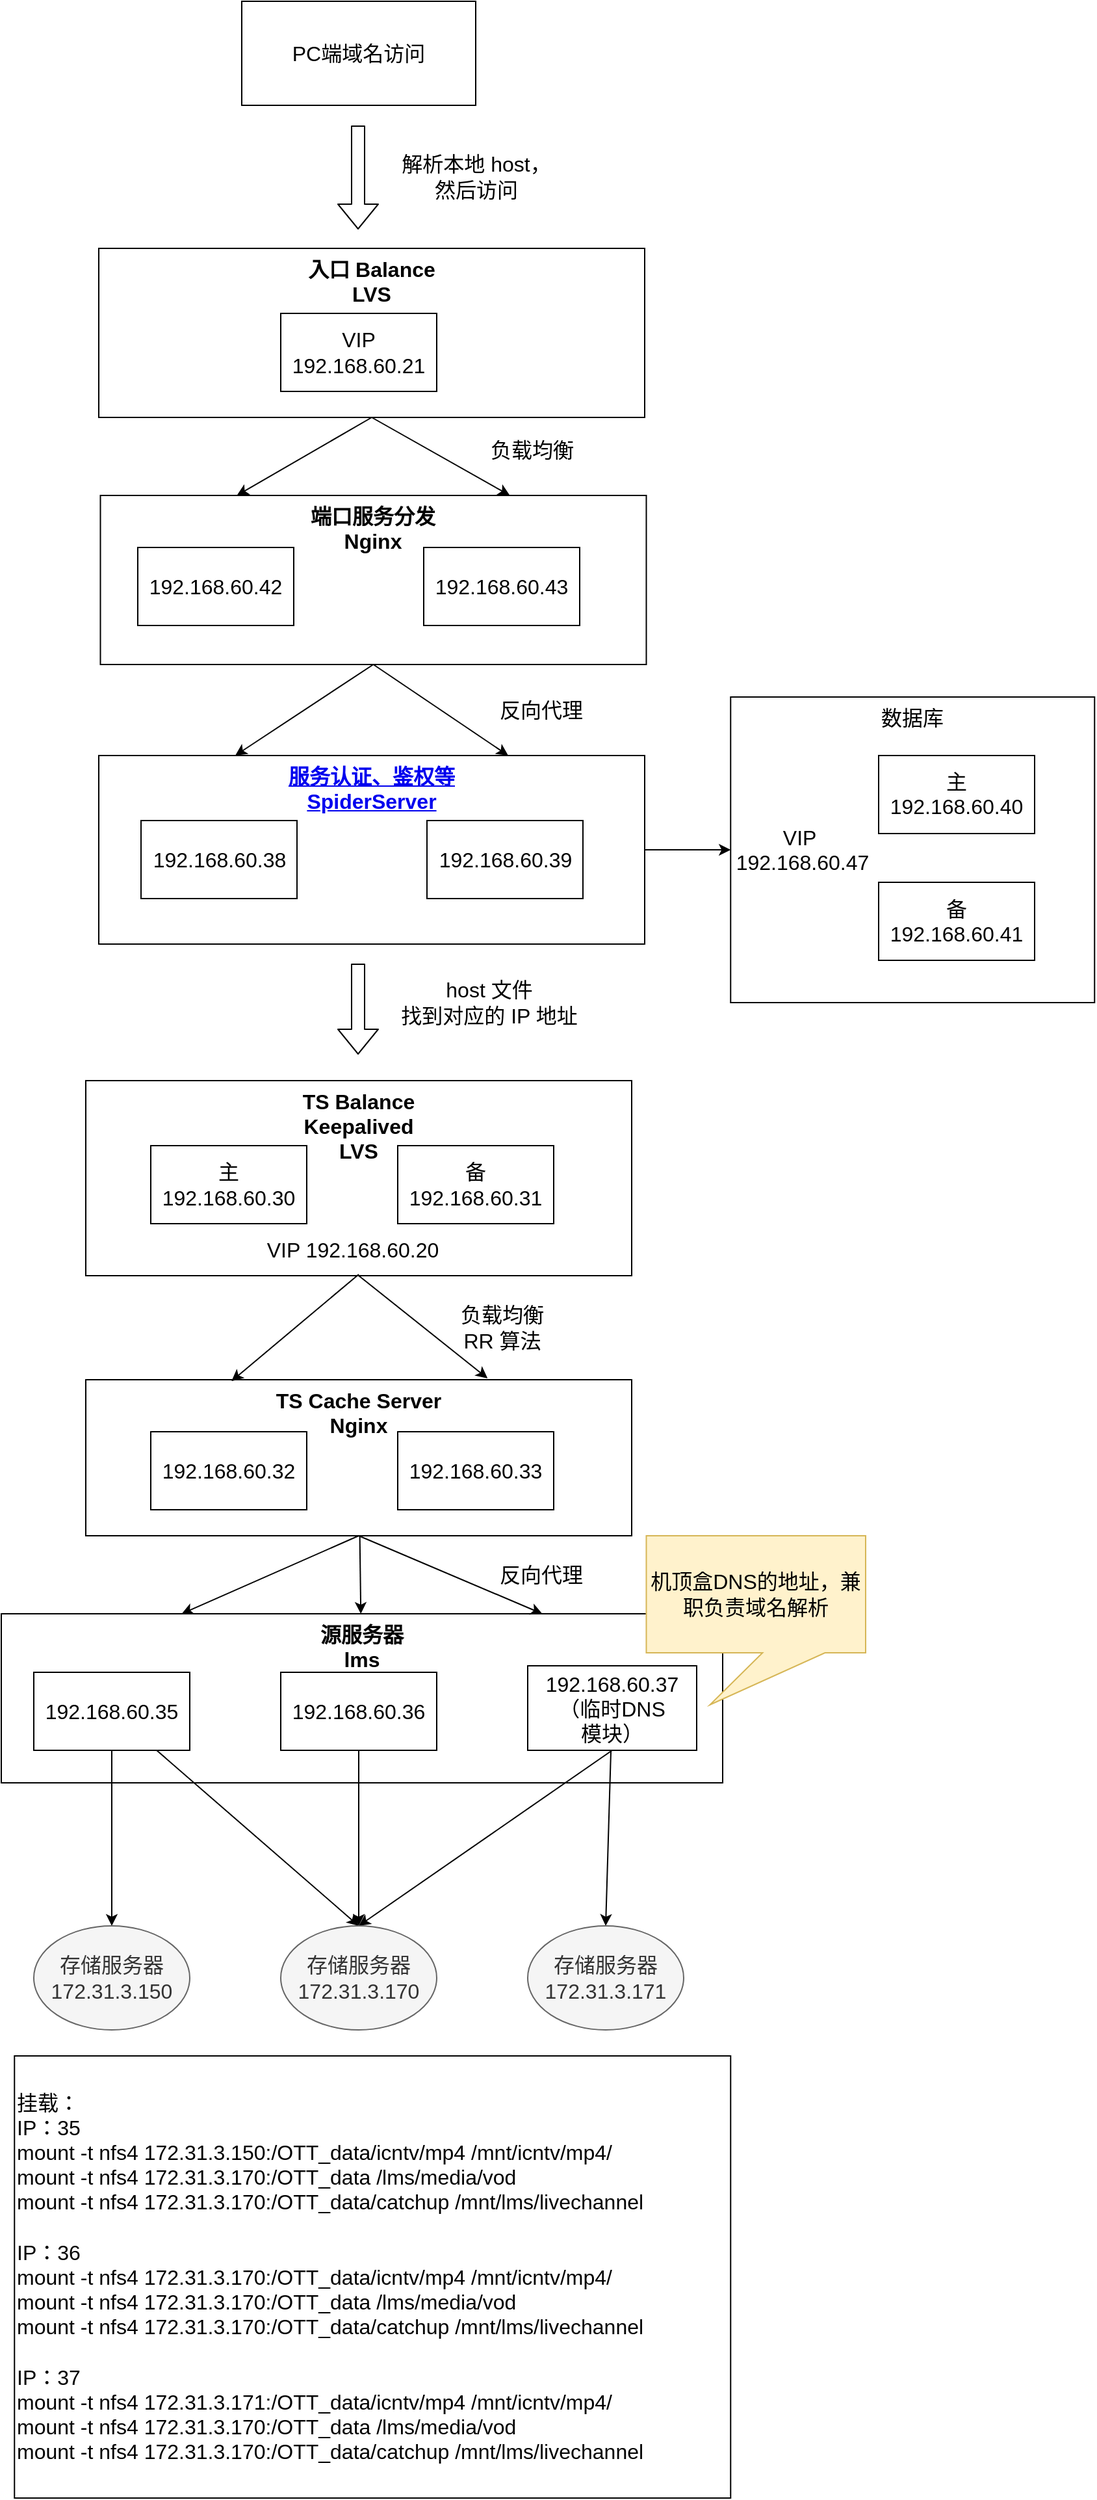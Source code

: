 <mxfile version="14.4.2" type="github">
  <diagram id="8YcqIfKOJtz9LTvwkZPz" name="第 1 页">
    <mxGraphModel dx="1102" dy="1751" grid="1" gridSize="10" guides="1" tooltips="1" connect="1" arrows="1" fold="1" page="1" pageScale="1" pageWidth="827" pageHeight="1169" math="0" shadow="0">
      <root>
        <mxCell id="0" />
        <mxCell id="1" parent="0" />
        <mxCell id="Vli8Tv3BmSBitWUGqj1g-64" value="数据库" style="rounded=0;whiteSpace=wrap;html=1;fontSize=16;align=center;verticalAlign=top;" vertex="1" parent="1">
          <mxGeometry x="676.13" y="-145" width="280" height="235" as="geometry" />
        </mxCell>
        <mxCell id="Vli8Tv3BmSBitWUGqj1g-13" value="&lt;b style=&quot;font-size: 16px;&quot;&gt;源服务器 &lt;br style=&quot;font-size: 16px;&quot;&gt;lms&lt;/b&gt;" style="rounded=0;whiteSpace=wrap;html=1;fontSize=16;verticalAlign=top;" vertex="1" parent="1">
          <mxGeometry x="115" y="560" width="555" height="130" as="geometry" />
        </mxCell>
        <mxCell id="Vli8Tv3BmSBitWUGqj1g-14" style="edgeStyle=none;rounded=0;orthogonalLoop=1;jettySize=auto;html=1;entryX=0.25;entryY=0;entryDx=0;entryDy=0;fontSize=16;exitX=0.5;exitY=1;exitDx=0;exitDy=0;" edge="1" parent="1" source="Vli8Tv3BmSBitWUGqj1g-7" target="Vli8Tv3BmSBitWUGqj1g-13">
          <mxGeometry relative="1" as="geometry" />
        </mxCell>
        <mxCell id="Vli8Tv3BmSBitWUGqj1g-15" style="edgeStyle=none;rounded=0;orthogonalLoop=1;jettySize=auto;html=1;fontSize=16;" edge="1" parent="1" source="Vli8Tv3BmSBitWUGqj1g-7" target="Vli8Tv3BmSBitWUGqj1g-13">
          <mxGeometry relative="1" as="geometry" />
        </mxCell>
        <mxCell id="Vli8Tv3BmSBitWUGqj1g-16" style="edgeStyle=none;rounded=0;orthogonalLoop=1;jettySize=auto;html=1;entryX=0.75;entryY=0;entryDx=0;entryDy=0;fontSize=16;exitX=0.5;exitY=1;exitDx=0;exitDy=0;" edge="1" parent="1" source="Vli8Tv3BmSBitWUGqj1g-7" target="Vli8Tv3BmSBitWUGqj1g-13">
          <mxGeometry relative="1" as="geometry" />
        </mxCell>
        <mxCell id="Vli8Tv3BmSBitWUGqj1g-7" value="TS Cache Server&lt;br style=&quot;font-size: 16px;&quot;&gt;Nginx" style="rounded=0;whiteSpace=wrap;html=1;fontSize=16;verticalAlign=top;fontStyle=1" vertex="1" parent="1">
          <mxGeometry x="180" y="380" width="420" height="120" as="geometry" />
        </mxCell>
        <mxCell id="Vli8Tv3BmSBitWUGqj1g-3" value="&lt;b style=&quot;font-size: 16px;&quot;&gt;TS Balance&lt;br style=&quot;font-size: 16px;&quot;&gt;Keepalived&lt;br style=&quot;font-size: 16px;&quot;&gt;LVS&lt;/b&gt;" style="rounded=0;whiteSpace=wrap;html=1;fontSize=16;verticalAlign=top;" vertex="1" parent="1">
          <mxGeometry x="180" y="150" width="420" height="150" as="geometry" />
        </mxCell>
        <mxCell id="Vli8Tv3BmSBitWUGqj1g-1" value="主&lt;br style=&quot;font-size: 16px&quot;&gt;192.168.60.30" style="rounded=0;whiteSpace=wrap;html=1;fontSize=16;" vertex="1" parent="1">
          <mxGeometry x="230" y="200" width="120" height="60" as="geometry" />
        </mxCell>
        <mxCell id="Vli8Tv3BmSBitWUGqj1g-2" value="备&lt;br style=&quot;font-size: 16px&quot;&gt;192.168.60.31" style="rounded=0;whiteSpace=wrap;html=1;fontSize=16;" vertex="1" parent="1">
          <mxGeometry x="420" y="200" width="120" height="60" as="geometry" />
        </mxCell>
        <mxCell id="Vli8Tv3BmSBitWUGqj1g-8" style="rounded=0;orthogonalLoop=1;jettySize=auto;html=1;entryX=0.267;entryY=0.009;entryDx=0;entryDy=0;fontSize=16;entryPerimeter=0;" edge="1" parent="1" target="Vli8Tv3BmSBitWUGqj1g-7">
          <mxGeometry relative="1" as="geometry">
            <mxPoint x="390" y="299" as="sourcePoint" />
          </mxGeometry>
        </mxCell>
        <mxCell id="Vli8Tv3BmSBitWUGqj1g-9" style="edgeStyle=none;rounded=0;orthogonalLoop=1;jettySize=auto;html=1;entryX=0.736;entryY=-0.009;entryDx=0;entryDy=0;fontSize=16;exitX=0.5;exitY=1;exitDx=0;exitDy=0;entryPerimeter=0;" edge="1" parent="1" source="Vli8Tv3BmSBitWUGqj1g-3" target="Vli8Tv3BmSBitWUGqj1g-7">
          <mxGeometry relative="1" as="geometry" />
        </mxCell>
        <mxCell id="Vli8Tv3BmSBitWUGqj1g-4" value="VIP 192.168.60.20" style="text;html=1;align=center;verticalAlign=middle;resizable=0;points=[];autosize=1;fontSize=16;" vertex="1" parent="1">
          <mxGeometry x="310" y="270" width="150" height="20" as="geometry" />
        </mxCell>
        <mxCell id="Vli8Tv3BmSBitWUGqj1g-5" value="192.168.60.32" style="rounded=0;whiteSpace=wrap;html=1;fontSize=16;" vertex="1" parent="1">
          <mxGeometry x="230" y="420" width="120" height="60" as="geometry" />
        </mxCell>
        <mxCell id="Vli8Tv3BmSBitWUGqj1g-6" value="192.168.60.33" style="rounded=0;whiteSpace=wrap;html=1;fontSize=16;" vertex="1" parent="1">
          <mxGeometry x="420" y="420" width="120" height="60" as="geometry" />
        </mxCell>
        <mxCell id="Vli8Tv3BmSBitWUGqj1g-22" value="" style="edgeStyle=none;rounded=0;orthogonalLoop=1;jettySize=auto;html=1;entryX=0.5;entryY=0;entryDx=0;entryDy=0;fontSize=16;" edge="1" parent="1" source="Vli8Tv3BmSBitWUGqj1g-10" target="Vli8Tv3BmSBitWUGqj1g-19">
          <mxGeometry x="0.111" relative="1" as="geometry">
            <mxPoint as="offset" />
          </mxGeometry>
        </mxCell>
        <mxCell id="Vli8Tv3BmSBitWUGqj1g-24" style="edgeStyle=none;rounded=0;orthogonalLoop=1;jettySize=auto;html=1;entryX=0.5;entryY=0;entryDx=0;entryDy=0;fontSize=16;" edge="1" parent="1" source="Vli8Tv3BmSBitWUGqj1g-10" target="Vli8Tv3BmSBitWUGqj1g-20">
          <mxGeometry relative="1" as="geometry" />
        </mxCell>
        <mxCell id="Vli8Tv3BmSBitWUGqj1g-10" value="192.168.60.35" style="rounded=0;whiteSpace=wrap;html=1;fontSize=16;" vertex="1" parent="1">
          <mxGeometry x="140" y="605" width="120" height="60" as="geometry" />
        </mxCell>
        <mxCell id="Vli8Tv3BmSBitWUGqj1g-25" style="edgeStyle=none;rounded=0;orthogonalLoop=1;jettySize=auto;html=1;fontSize=16;" edge="1" parent="1" source="Vli8Tv3BmSBitWUGqj1g-11" target="Vli8Tv3BmSBitWUGqj1g-20">
          <mxGeometry relative="1" as="geometry" />
        </mxCell>
        <mxCell id="Vli8Tv3BmSBitWUGqj1g-11" value="192.168.60.36" style="rounded=0;whiteSpace=wrap;html=1;fontSize=16;" vertex="1" parent="1">
          <mxGeometry x="330" y="605" width="120" height="60" as="geometry" />
        </mxCell>
        <mxCell id="Vli8Tv3BmSBitWUGqj1g-26" style="edgeStyle=none;rounded=0;orthogonalLoop=1;jettySize=auto;html=1;entryX=0.5;entryY=0;entryDx=0;entryDy=0;fontSize=16;exitX=0.5;exitY=1;exitDx=0;exitDy=0;" edge="1" parent="1" source="Vli8Tv3BmSBitWUGqj1g-12" target="Vli8Tv3BmSBitWUGqj1g-20">
          <mxGeometry relative="1" as="geometry" />
        </mxCell>
        <mxCell id="Vli8Tv3BmSBitWUGqj1g-27" style="edgeStyle=none;rounded=0;orthogonalLoop=1;jettySize=auto;html=1;entryX=0.5;entryY=0;entryDx=0;entryDy=0;fontSize=16;" edge="1" parent="1" source="Vli8Tv3BmSBitWUGqj1g-12" target="Vli8Tv3BmSBitWUGqj1g-21">
          <mxGeometry relative="1" as="geometry" />
        </mxCell>
        <mxCell id="Vli8Tv3BmSBitWUGqj1g-12" value="192.168.60.37&lt;br style=&quot;font-size: 16px;&quot;&gt;（&lt;span style=&quot;font-size: 16px; line-height: 115%;&quot;&gt;临时&lt;/span&gt;&lt;span lang=&quot;EN-US&quot; style=&quot;font-size: 16px; line-height: 115%; font-family: calibri, sans-serif;&quot;&gt;DNS&lt;/span&gt;&lt;span style=&quot;font-size: 16px; line-height: 115%;&quot;&gt;模块）&lt;/span&gt;" style="rounded=0;whiteSpace=wrap;html=1;fontSize=16;" vertex="1" parent="1">
          <mxGeometry x="520" y="600" width="130" height="65" as="geometry" />
        </mxCell>
        <mxCell id="Vli8Tv3BmSBitWUGqj1g-17" value="负载均衡&lt;br style=&quot;font-size: 16px;&quot;&gt;RR 算法" style="text;html=1;align=center;verticalAlign=middle;resizable=0;points=[];autosize=1;fontSize=16;" vertex="1" parent="1">
          <mxGeometry x="460" y="320" width="80" height="40" as="geometry" />
        </mxCell>
        <mxCell id="Vli8Tv3BmSBitWUGqj1g-18" value="反向代理" style="text;html=1;align=center;verticalAlign=middle;resizable=0;points=[];autosize=1;fontSize=16;" vertex="1" parent="1">
          <mxGeometry x="490" y="520" width="80" height="20" as="geometry" />
        </mxCell>
        <mxCell id="Vli8Tv3BmSBitWUGqj1g-19" value="存储服务器&lt;br style=&quot;font-size: 16px;&quot;&gt;172.31.3.150" style="ellipse;whiteSpace=wrap;html=1;fontSize=16;fillColor=#f5f5f5;strokeColor=#666666;fontColor=#333333;" vertex="1" parent="1">
          <mxGeometry x="140" y="800" width="120" height="80" as="geometry" />
        </mxCell>
        <mxCell id="Vli8Tv3BmSBitWUGqj1g-20" value="存储服务器&lt;br style=&quot;font-size: 16px;&quot;&gt;172.31.3.170" style="ellipse;whiteSpace=wrap;html=1;fontSize=16;fillColor=#f5f5f5;strokeColor=#666666;fontColor=#333333;" vertex="1" parent="1">
          <mxGeometry x="330" y="800" width="120" height="80" as="geometry" />
        </mxCell>
        <mxCell id="Vli8Tv3BmSBitWUGqj1g-21" value="存储服务器&lt;br style=&quot;font-size: 16px;&quot;&gt;172.31.3.171" style="ellipse;whiteSpace=wrap;html=1;fontSize=16;fillColor=#f5f5f5;strokeColor=#666666;fontColor=#333333;" vertex="1" parent="1">
          <mxGeometry x="520" y="800" width="120" height="80" as="geometry" />
        </mxCell>
        <mxCell id="Vli8Tv3BmSBitWUGqj1g-28" value="&lt;div style=&quot;font-size: 16px&quot;&gt;&lt;font style=&quot;font-size: 16px&quot;&gt;挂载：&lt;/font&gt;&lt;/div&gt;&lt;div style=&quot;font-size: 16px&quot;&gt;&lt;font style=&quot;font-size: 16px&quot;&gt;IP：35&lt;/font&gt;&lt;/div&gt;&lt;div style=&quot;font-size: 16px&quot;&gt;&lt;font style=&quot;font-size: 16px&quot;&gt;mount -t nfs4 172.31.3.150:/OTT_data/icntv/mp4 /mnt/icntv/mp4/&lt;/font&gt;&lt;/div&gt;&lt;div style=&quot;font-size: 16px&quot;&gt;&lt;div style=&quot;font-size: 16px;&quot;&gt;&lt;font style=&quot;font-size: 16px&quot;&gt;mount -t nfs4 172.31.3.170:/OTT_data /lms/media/vod&lt;/font&gt;&lt;/div&gt;&lt;div style=&quot;font-size: 16px;&quot;&gt;&lt;font style=&quot;font-size: 16px&quot;&gt;mount -t nfs4 172.31.3.170:/OTT_data/catchup /mnt/lms/livechannel&lt;/font&gt;&lt;/div&gt;&lt;/div&gt;&lt;div style=&quot;font-size: 16px&quot;&gt;&lt;font style=&quot;font-size: 16px&quot;&gt;&lt;br style=&quot;font-size: 16px;&quot;&gt;&lt;/font&gt;&lt;/div&gt;&lt;div style=&quot;font-size: 16px&quot;&gt;&lt;font style=&quot;font-size: 16px&quot;&gt;IP：36&lt;/font&gt;&lt;/div&gt;&lt;div style=&quot;font-size: 16px&quot;&gt;&lt;font style=&quot;font-size: 16px&quot;&gt;mount -t nfs4 172.31.3.170:/OTT_data/icntv/mp4 /mnt/icntv/mp4/&lt;/font&gt;&lt;/div&gt;&lt;div style=&quot;font-size: 16px&quot;&gt;&lt;div style=&quot;font-size: 16px;&quot;&gt;&lt;font style=&quot;font-size: 16px&quot;&gt;mount -t nfs4 172.31.3.170:/OTT_data /lms/media/vod&lt;/font&gt;&lt;/div&gt;&lt;div style=&quot;font-size: 16px;&quot;&gt;&lt;font style=&quot;font-size: 16px&quot;&gt;mount -t nfs4 172.31.3.170:/OTT_data/catchup /mnt/lms/livechannel&lt;/font&gt;&lt;/div&gt;&lt;/div&gt;&lt;div style=&quot;font-size: 16px&quot;&gt;&lt;font style=&quot;font-size: 16px&quot;&gt;&lt;br style=&quot;font-size: 16px;&quot;&gt;&lt;/font&gt;&lt;/div&gt;&lt;div style=&quot;font-size: 16px&quot;&gt;&lt;font style=&quot;font-size: 16px&quot;&gt;IP：37&lt;/font&gt;&lt;/div&gt;&lt;div style=&quot;font-size: 16px&quot;&gt;&lt;font style=&quot;font-size: 16px&quot;&gt;mount -t nfs4 172.31.3.171:/OTT_data/icntv/mp4 /mnt/icntv/mp4/&lt;/font&gt;&lt;/div&gt;&lt;div style=&quot;font-size: 16px&quot;&gt;&lt;div style=&quot;font-size: 16px;&quot;&gt;&lt;font style=&quot;font-size: 16px&quot;&gt;mount -t nfs4 172.31.3.170:/OTT_data /lms/media/vod&lt;/font&gt;&lt;/div&gt;&lt;div style=&quot;font-size: 16px;&quot;&gt;&lt;font style=&quot;font-size: 16px&quot;&gt;mount -t nfs4 172.31.3.170:/OTT_data/catchup /mnt/lms/livechannel&lt;/font&gt;&lt;/div&gt;&lt;/div&gt;" style="rounded=0;whiteSpace=wrap;html=1;fontSize=16;align=left;" vertex="1" parent="1">
          <mxGeometry x="125.13" y="900" width="551" height="340" as="geometry" />
        </mxCell>
        <mxCell id="Vli8Tv3BmSBitWUGqj1g-46" style="edgeStyle=none;rounded=0;orthogonalLoop=1;jettySize=auto;html=1;entryX=0.25;entryY=0;entryDx=0;entryDy=0;fontSize=16;exitX=0.5;exitY=1;exitDx=0;exitDy=0;" edge="1" parent="1" source="Vli8Tv3BmSBitWUGqj1g-29" target="Vli8Tv3BmSBitWUGqj1g-41">
          <mxGeometry relative="1" as="geometry" />
        </mxCell>
        <mxCell id="Vli8Tv3BmSBitWUGqj1g-29" value="&lt;b style=&quot;font-size: 16px;&quot;&gt;入口 Balance&lt;br style=&quot;font-size: 16px;&quot;&gt;LVS&lt;br style=&quot;font-size: 16px;&quot;&gt;&lt;br style=&quot;font-size: 16px;&quot;&gt;&lt;/b&gt;" style="rounded=0;whiteSpace=wrap;html=1;fontSize=16;verticalAlign=top;" vertex="1" parent="1">
          <mxGeometry x="190" y="-490" width="420" height="130" as="geometry" />
        </mxCell>
        <mxCell id="Vli8Tv3BmSBitWUGqj1g-47" style="edgeStyle=none;rounded=0;orthogonalLoop=1;jettySize=auto;html=1;entryX=0.75;entryY=0;entryDx=0;entryDy=0;fontSize=16;exitX=0.5;exitY=1;exitDx=0;exitDy=0;" edge="1" parent="1" source="Vli8Tv3BmSBitWUGqj1g-29" target="Vli8Tv3BmSBitWUGqj1g-41">
          <mxGeometry relative="1" as="geometry" />
        </mxCell>
        <mxCell id="Vli8Tv3BmSBitWUGqj1g-30" value="VIP &lt;br style=&quot;font-size: 16px;&quot;&gt;192.168.60.21" style="rounded=0;whiteSpace=wrap;html=1;fontSize=16;" vertex="1" parent="1">
          <mxGeometry x="330" y="-440" width="120" height="60" as="geometry" />
        </mxCell>
        <mxCell id="Vli8Tv3BmSBitWUGqj1g-53" style="edgeStyle=none;rounded=0;orthogonalLoop=1;jettySize=auto;html=1;entryX=0.25;entryY=0;entryDx=0;entryDy=0;fontSize=16;exitX=0.5;exitY=1;exitDx=0;exitDy=0;" edge="1" parent="1" source="Vli8Tv3BmSBitWUGqj1g-41" target="Vli8Tv3BmSBitWUGqj1g-48">
          <mxGeometry relative="1" as="geometry" />
        </mxCell>
        <mxCell id="Vli8Tv3BmSBitWUGqj1g-54" style="edgeStyle=none;rounded=0;orthogonalLoop=1;jettySize=auto;html=1;entryX=0.75;entryY=0;entryDx=0;entryDy=0;fontSize=16;exitX=0.5;exitY=1;exitDx=0;exitDy=0;" edge="1" parent="1" source="Vli8Tv3BmSBitWUGqj1g-41" target="Vli8Tv3BmSBitWUGqj1g-48">
          <mxGeometry relative="1" as="geometry" />
        </mxCell>
        <mxCell id="Vli8Tv3BmSBitWUGqj1g-41" value="&lt;b style=&quot;font-size: 16px;&quot;&gt;端口服务分发&lt;br style=&quot;font-size: 16px;&quot;&gt;Nginx&lt;/b&gt;" style="rounded=0;whiteSpace=wrap;html=1;fontSize=16;verticalAlign=top;" vertex="1" parent="1">
          <mxGeometry x="191.25" y="-300" width="420" height="130" as="geometry" />
        </mxCell>
        <mxCell id="Vli8Tv3BmSBitWUGqj1g-42" value="192.168.60.42" style="rounded=0;whiteSpace=wrap;html=1;fontSize=16;" vertex="1" parent="1">
          <mxGeometry x="220" y="-260" width="120" height="60" as="geometry" />
        </mxCell>
        <mxCell id="Vli8Tv3BmSBitWUGqj1g-43" value="192.168.60.43" style="rounded=0;whiteSpace=wrap;html=1;fontSize=16;" vertex="1" parent="1">
          <mxGeometry x="440" y="-260" width="120" height="60" as="geometry" />
        </mxCell>
        <mxCell id="Vli8Tv3BmSBitWUGqj1g-66" style="edgeStyle=none;rounded=0;orthogonalLoop=1;jettySize=auto;html=1;fontSize=16;" edge="1" parent="1" source="Vli8Tv3BmSBitWUGqj1g-48" target="Vli8Tv3BmSBitWUGqj1g-65">
          <mxGeometry relative="1" as="geometry" />
        </mxCell>
        <mxCell id="Vli8Tv3BmSBitWUGqj1g-48" value="&lt;a name=&quot;_GoBack&quot; style=&quot;font-size: 16px;&quot;&gt;&lt;span lang=&quot;EN-US&quot; style=&quot;font-size: 16px; line-height: 115%; font-family: calibri, sans-serif;&quot;&gt;&lt;b style=&quot;font-size: 16px;&quot;&gt;服务认证、鉴权等&lt;br style=&quot;font-size: 16px;&quot;&gt;SpiderServer&lt;/b&gt;&lt;/span&gt;&lt;/a&gt;" style="rounded=0;whiteSpace=wrap;html=1;fontSize=16;verticalAlign=top;" vertex="1" parent="1">
          <mxGeometry x="190" y="-100" width="420" height="145" as="geometry" />
        </mxCell>
        <mxCell id="Vli8Tv3BmSBitWUGqj1g-49" value="192.168.60.38" style="rounded=0;whiteSpace=wrap;html=1;fontSize=16;" vertex="1" parent="1">
          <mxGeometry x="222.5" y="-50" width="120" height="60" as="geometry" />
        </mxCell>
        <mxCell id="Vli8Tv3BmSBitWUGqj1g-50" value="192.168.60.39" style="rounded=0;whiteSpace=wrap;html=1;fontSize=16;" vertex="1" parent="1">
          <mxGeometry x="442.5" y="-50" width="120" height="60" as="geometry" />
        </mxCell>
        <mxCell id="Vli8Tv3BmSBitWUGqj1g-51" value="" style="shape=flexArrow;endArrow=classic;html=1;fontSize=16;" edge="1" parent="1">
          <mxGeometry width="50" height="50" relative="1" as="geometry">
            <mxPoint x="389.5" y="60" as="sourcePoint" />
            <mxPoint x="389.5" y="130" as="targetPoint" />
          </mxGeometry>
        </mxCell>
        <mxCell id="Vli8Tv3BmSBitWUGqj1g-52" value="host 文件&lt;br style=&quot;font-size: 16px;&quot;&gt;找到对应的 IP 地址" style="text;html=1;align=center;verticalAlign=middle;resizable=0;points=[];autosize=1;fontSize=16;" vertex="1" parent="1">
          <mxGeometry x="415" y="70" width="150" height="40" as="geometry" />
        </mxCell>
        <mxCell id="Vli8Tv3BmSBitWUGqj1g-55" value="反向代理" style="text;html=1;align=center;verticalAlign=middle;resizable=0;points=[];autosize=1;fontSize=16;" vertex="1" parent="1">
          <mxGeometry x="490" y="-145" width="80" height="20" as="geometry" />
        </mxCell>
        <mxCell id="Vli8Tv3BmSBitWUGqj1g-56" value="负载均衡" style="text;html=1;align=center;verticalAlign=middle;resizable=0;points=[];autosize=1;fontSize=16;" vertex="1" parent="1">
          <mxGeometry x="482.5" y="-345" width="80" height="20" as="geometry" />
        </mxCell>
        <mxCell id="Vli8Tv3BmSBitWUGqj1g-58" value="PC端域名访问" style="rounded=0;whiteSpace=wrap;html=1;fontSize=16;align=center;" vertex="1" parent="1">
          <mxGeometry x="300" y="-680" width="180" height="80" as="geometry" />
        </mxCell>
        <mxCell id="Vli8Tv3BmSBitWUGqj1g-59" value="" style="shape=flexArrow;endArrow=classic;html=1;fontSize=16;" edge="1" parent="1">
          <mxGeometry width="50" height="50" relative="1" as="geometry">
            <mxPoint x="389.5" y="-584.5" as="sourcePoint" />
            <mxPoint x="389.5" y="-504.5" as="targetPoint" />
          </mxGeometry>
        </mxCell>
        <mxCell id="Vli8Tv3BmSBitWUGqj1g-60" value="解析本地 host，&lt;br style=&quot;font-size: 16px;&quot;&gt;然后访问" style="text;html=1;align=center;verticalAlign=middle;resizable=0;points=[];autosize=1;fontSize=16;" vertex="1" parent="1">
          <mxGeometry x="415" y="-565" width="130" height="40" as="geometry" />
        </mxCell>
        <mxCell id="Vli8Tv3BmSBitWUGqj1g-61" value="机顶盒DNS的地址，兼职负责域名解析" style="shape=callout;whiteSpace=wrap;html=1;perimeter=calloutPerimeter;fontSize=16;align=center;position2=0.29;size=40;position=0.53;base=48;fillColor=#fff2cc;strokeColor=#d6b656;" vertex="1" parent="1">
          <mxGeometry x="611.25" y="500" width="168.75" height="130" as="geometry" />
        </mxCell>
        <mxCell id="Vli8Tv3BmSBitWUGqj1g-62" value="主&lt;br style=&quot;font-size: 16px;&quot;&gt;&lt;span lang=&quot;EN-US&quot; style=&quot;font-size: 16px; line-height: 115%; font-family: calibri, sans-serif;&quot;&gt;192.168.60.40&lt;/span&gt;" style="rounded=0;whiteSpace=wrap;html=1;fontSize=16;align=center;" vertex="1" parent="1">
          <mxGeometry x="790" y="-100" width="120" height="60" as="geometry" />
        </mxCell>
        <mxCell id="Vli8Tv3BmSBitWUGqj1g-63" value="备&lt;br style=&quot;font-size: 16px;&quot;&gt;&lt;span lang=&quot;EN-US&quot; style=&quot;font-size: 16px; line-height: 115%; font-family: calibri, sans-serif;&quot;&gt;192.168.60.41&lt;/span&gt;" style="rounded=0;whiteSpace=wrap;html=1;fontSize=16;align=center;" vertex="1" parent="1">
          <mxGeometry x="790" y="-2.5" width="120" height="60" as="geometry" />
        </mxCell>
        <mxCell id="Vli8Tv3BmSBitWUGqj1g-65" value="VIP&amp;nbsp;&lt;br&gt;&lt;span lang=&quot;EN-US&quot; style=&quot;font-size: 16px ; line-height: 115% ; font-family: &amp;#34;calibri&amp;#34; , sans-serif&quot;&gt;192.168.60.47&lt;/span&gt;" style="text;html=1;align=center;verticalAlign=middle;resizable=0;points=[];autosize=1;fontSize=16;" vertex="1" parent="1">
          <mxGeometry x="676.13" y="-47.5" width="110" height="40" as="geometry" />
        </mxCell>
      </root>
    </mxGraphModel>
  </diagram>
</mxfile>
